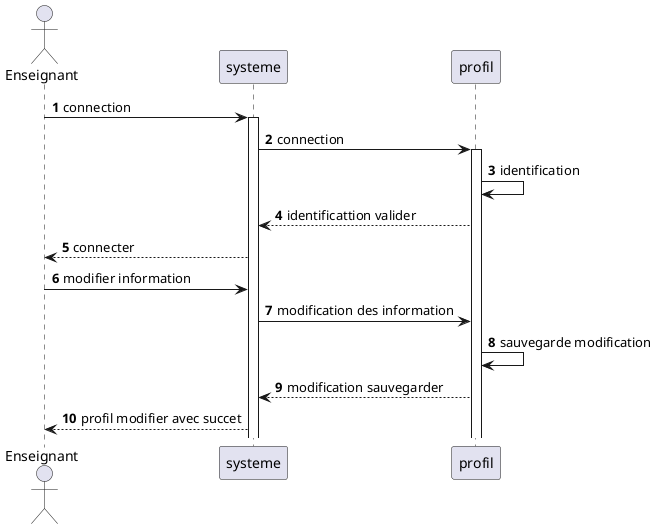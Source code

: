 @startuml

autonumber
actor Enseignant
Enseignant -> systeme: connection

activate systeme
systeme -> profil: connection 

activate profil
profil -> profil: identification 
profil --> systeme: identificattion valider
systeme --> Enseignant: connecter

Enseignant -> systeme: modifier information
systeme -> profil: modification des information 
profil -> profil: sauvegarde modification
profil --> systeme: modification sauvegarder
systeme --> Enseignant: profil modifier avec succet



@enduml
